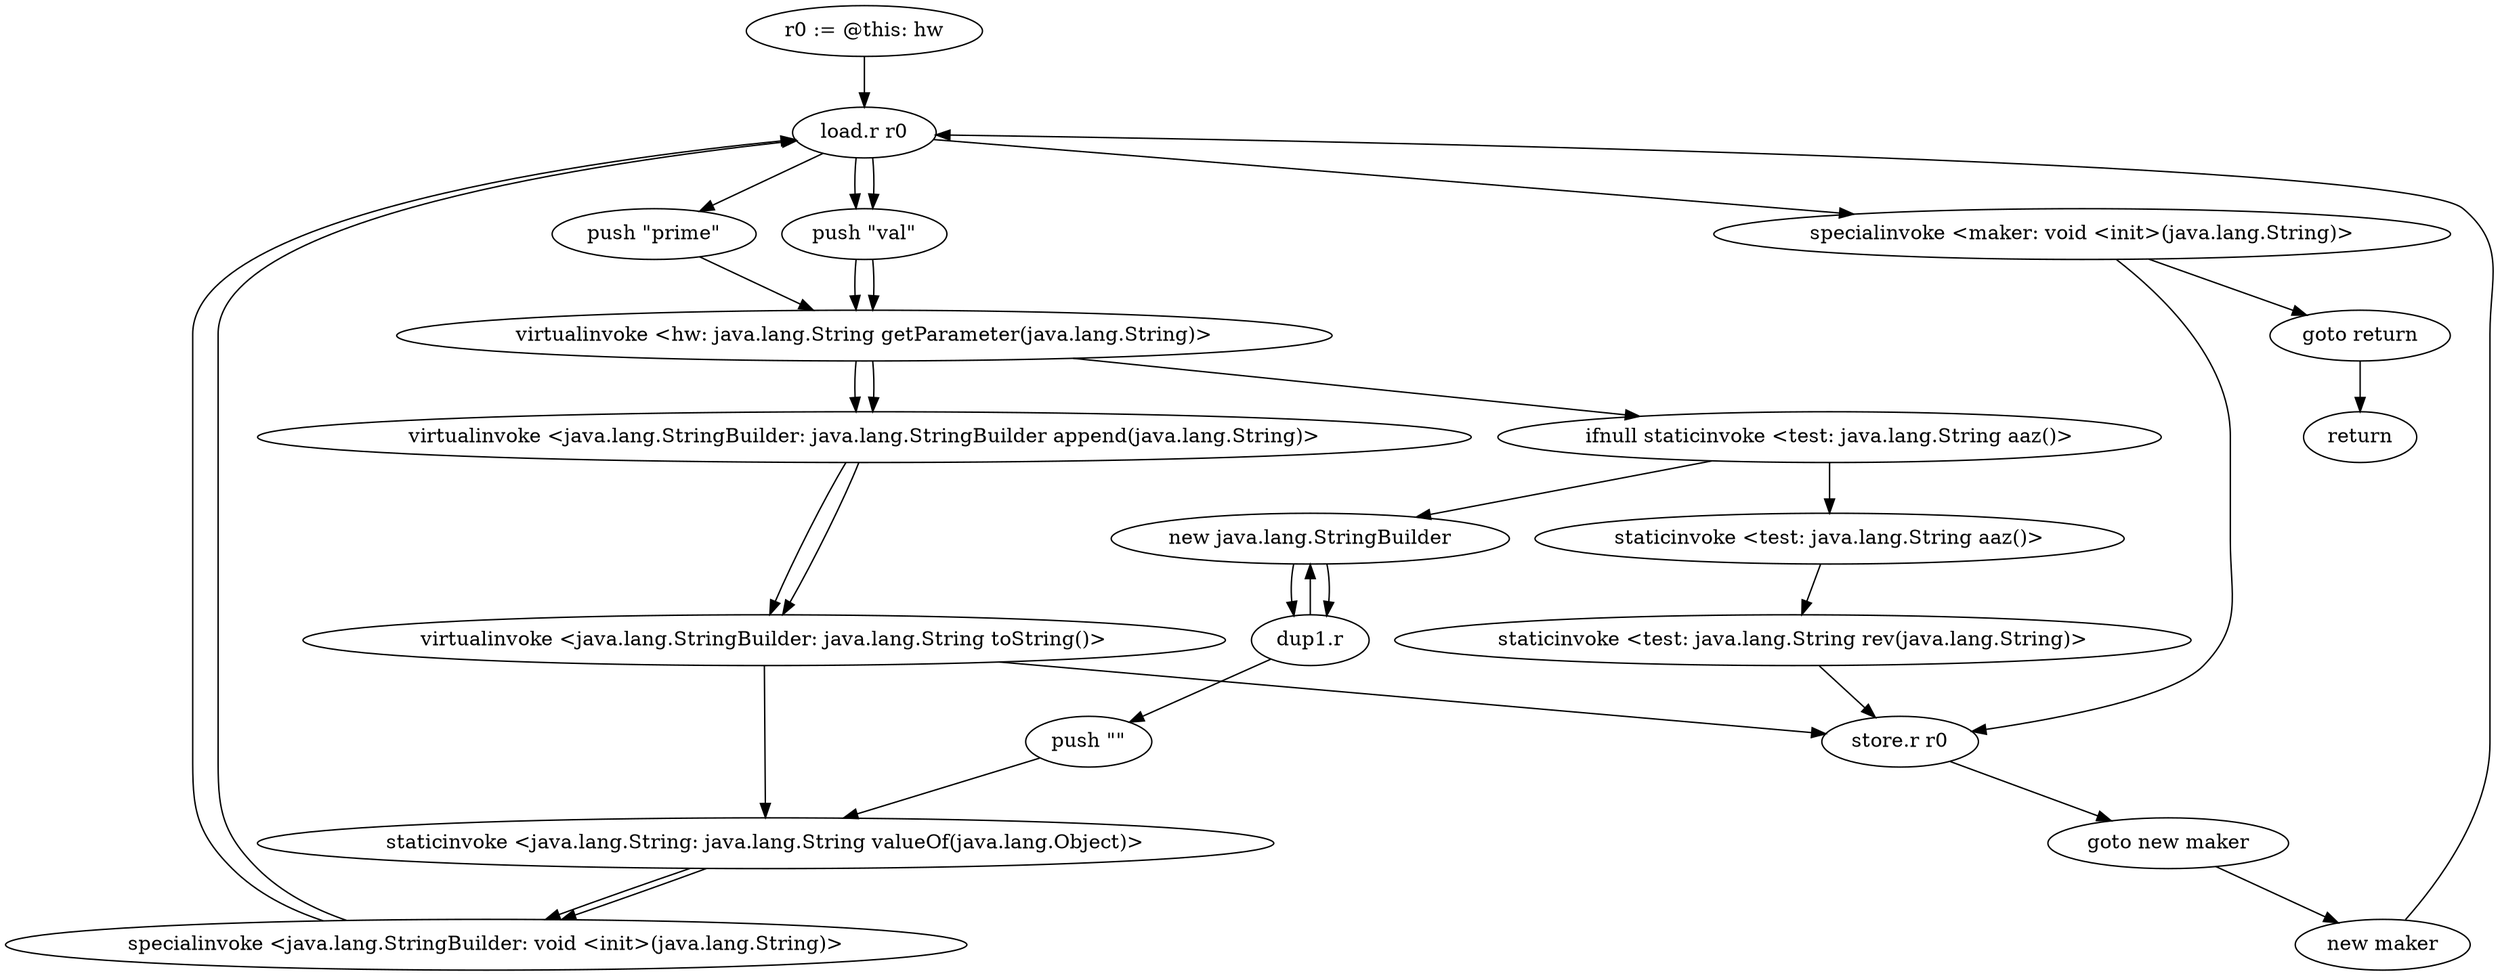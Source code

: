 digraph "" {
    "r0 := @this: hw"
    "load.r r0"
    "r0 := @this: hw"->"load.r r0";
    "push \"val\""
    "load.r r0"->"push \"val\"";
    "virtualinvoke <hw: java.lang.String getParameter(java.lang.String)>"
    "push \"val\""->"virtualinvoke <hw: java.lang.String getParameter(java.lang.String)>";
    "ifnull staticinvoke <test: java.lang.String aaz()>"
    "virtualinvoke <hw: java.lang.String getParameter(java.lang.String)>"->"ifnull staticinvoke <test: java.lang.String aaz()>";
    "new java.lang.StringBuilder"
    "ifnull staticinvoke <test: java.lang.String aaz()>"->"new java.lang.StringBuilder";
    "dup1.r"
    "new java.lang.StringBuilder"->"dup1.r";
    "dup1.r"->"new java.lang.StringBuilder";
    "new java.lang.StringBuilder"->"dup1.r";
    "push \"\""
    "dup1.r"->"push \"\"";
    "staticinvoke <java.lang.String: java.lang.String valueOf(java.lang.Object)>"
    "push \"\""->"staticinvoke <java.lang.String: java.lang.String valueOf(java.lang.Object)>";
    "specialinvoke <java.lang.StringBuilder: void <init>(java.lang.String)>"
    "staticinvoke <java.lang.String: java.lang.String valueOf(java.lang.Object)>"->"specialinvoke <java.lang.StringBuilder: void <init>(java.lang.String)>";
    "specialinvoke <java.lang.StringBuilder: void <init>(java.lang.String)>"->"load.r r0";
    "load.r r0"->"push \"val\"";
    "push \"val\""->"virtualinvoke <hw: java.lang.String getParameter(java.lang.String)>";
    "virtualinvoke <java.lang.StringBuilder: java.lang.StringBuilder append(java.lang.String)>"
    "virtualinvoke <hw: java.lang.String getParameter(java.lang.String)>"->"virtualinvoke <java.lang.StringBuilder: java.lang.StringBuilder append(java.lang.String)>";
    "virtualinvoke <java.lang.StringBuilder: java.lang.String toString()>"
    "virtualinvoke <java.lang.StringBuilder: java.lang.StringBuilder append(java.lang.String)>"->"virtualinvoke <java.lang.StringBuilder: java.lang.String toString()>";
    "virtualinvoke <java.lang.StringBuilder: java.lang.String toString()>"->"staticinvoke <java.lang.String: java.lang.String valueOf(java.lang.Object)>";
    "staticinvoke <java.lang.String: java.lang.String valueOf(java.lang.Object)>"->"specialinvoke <java.lang.StringBuilder: void <init>(java.lang.String)>";
    "specialinvoke <java.lang.StringBuilder: void <init>(java.lang.String)>"->"load.r r0";
    "push \"prime\""
    "load.r r0"->"push \"prime\"";
    "push \"prime\""->"virtualinvoke <hw: java.lang.String getParameter(java.lang.String)>";
    "virtualinvoke <hw: java.lang.String getParameter(java.lang.String)>"->"virtualinvoke <java.lang.StringBuilder: java.lang.StringBuilder append(java.lang.String)>";
    "virtualinvoke <java.lang.StringBuilder: java.lang.StringBuilder append(java.lang.String)>"->"virtualinvoke <java.lang.StringBuilder: java.lang.String toString()>";
    "store.r r0"
    "virtualinvoke <java.lang.StringBuilder: java.lang.String toString()>"->"store.r r0";
    "goto new maker"
    "store.r r0"->"goto new maker";
    "new maker"
    "goto new maker"->"new maker";
    "new maker"->"load.r r0";
    "specialinvoke <maker: void <init>(java.lang.String)>"
    "load.r r0"->"specialinvoke <maker: void <init>(java.lang.String)>";
    "goto return"
    "specialinvoke <maker: void <init>(java.lang.String)>"->"goto return";
    "return"
    "goto return"->"return";
    "specialinvoke <maker: void <init>(java.lang.String)>"->"store.r r0";
    "staticinvoke <test: java.lang.String aaz()>"
    "ifnull staticinvoke <test: java.lang.String aaz()>"->"staticinvoke <test: java.lang.String aaz()>";
    "staticinvoke <test: java.lang.String rev(java.lang.String)>"
    "staticinvoke <test: java.lang.String aaz()>"->"staticinvoke <test: java.lang.String rev(java.lang.String)>";
    "staticinvoke <test: java.lang.String rev(java.lang.String)>"->"store.r r0";
}

